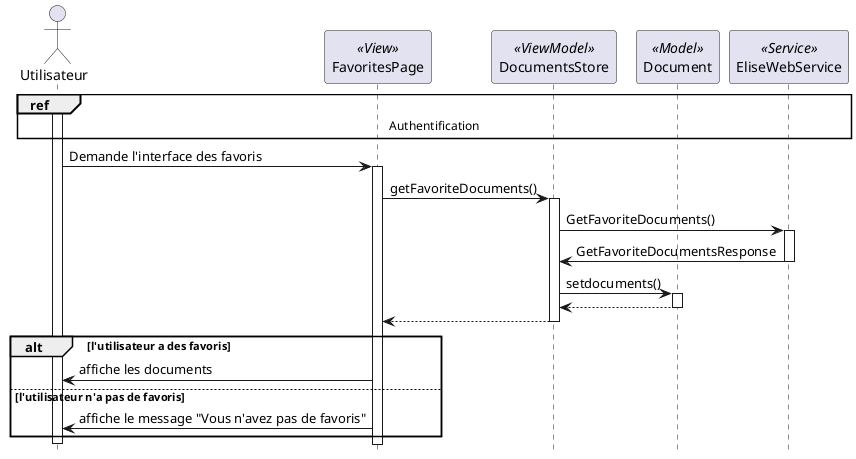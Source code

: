 @startuml sequence_favoris

hide footbox


actor "Utilisateur" as user
participant "FavoritesPage" as docView << View >>
participant "DocumentsStore" as documentVm << ViewModel >>
participant "Document" as documentM << Model >>
participant "EliseWebService" as ws << Service >>



ref over user, docView,docView,documentVm,documentM,ws : Authentification
activate user
user -> docView : Demande l'interface des favoris
activate docView
docView -> documentVm : getFavoriteDocuments()
activate documentVm
documentVm -> ws: GetFavoriteDocuments()
activate ws
ws -> documentVm: GetFavoriteDocumentsResponse
deactivate ws
documentVm -> documentM: setdocuments()
activate documentM
documentM --> documentVm
deactivate documentM
documentVm --> docView
deactivate documentVm
alt l'utilisateur a des favoris
    docView -> user : affiche les documents
else l'utilisateur n'a pas de favoris
    docView -> user : affiche le message "Vous n'avez pas de favoris"
end
deactivate user